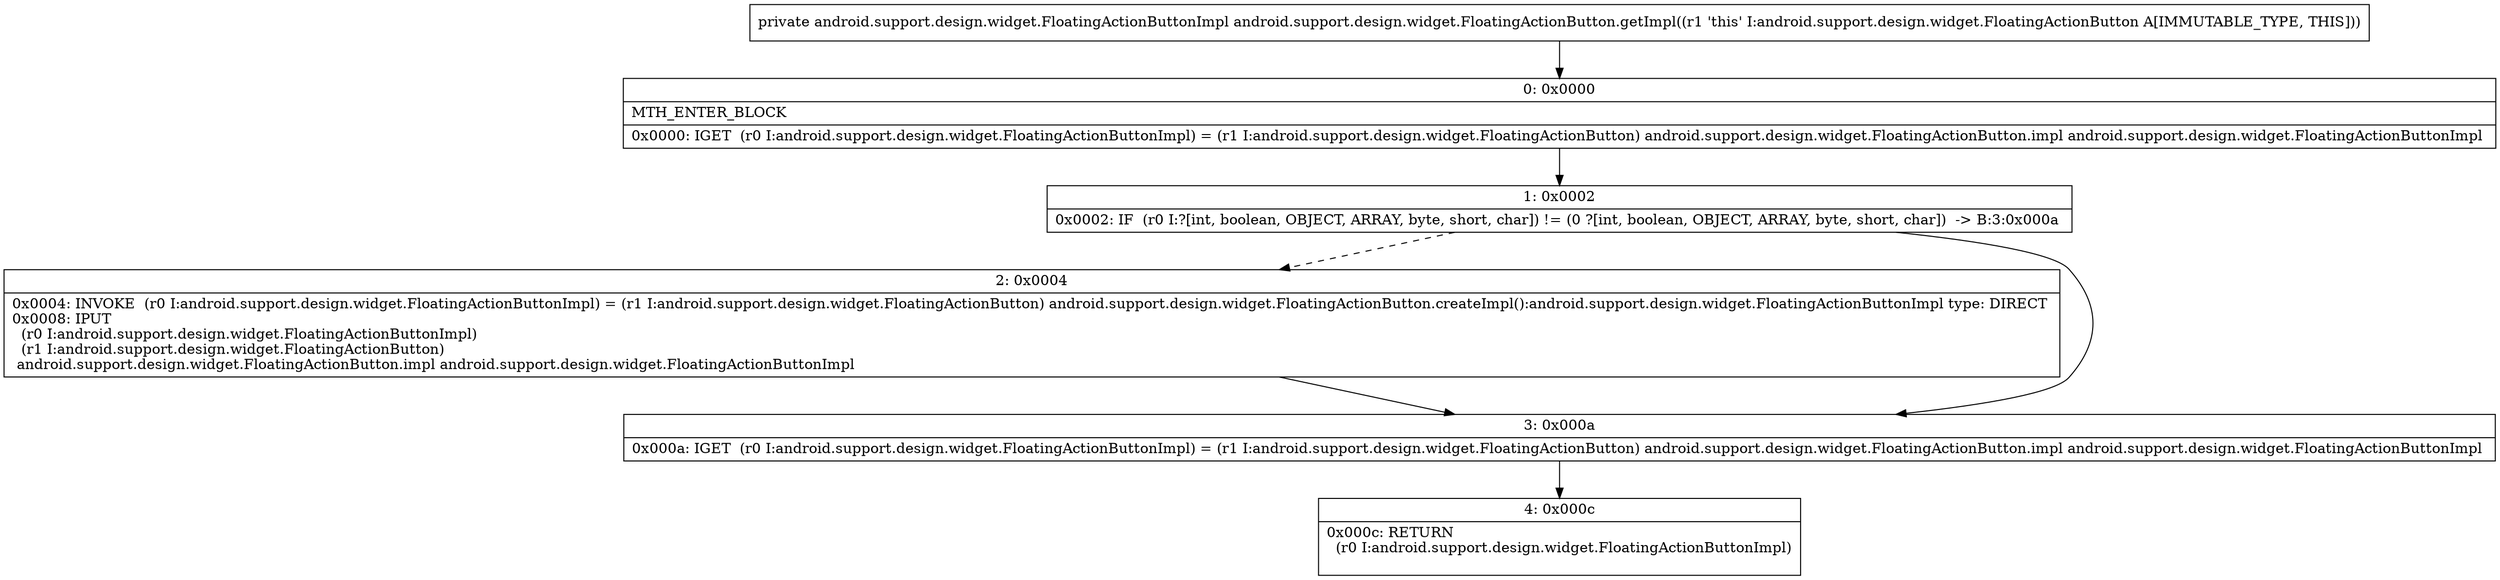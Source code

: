 digraph "CFG forandroid.support.design.widget.FloatingActionButton.getImpl()Landroid\/support\/design\/widget\/FloatingActionButtonImpl;" {
Node_0 [shape=record,label="{0\:\ 0x0000|MTH_ENTER_BLOCK\l|0x0000: IGET  (r0 I:android.support.design.widget.FloatingActionButtonImpl) = (r1 I:android.support.design.widget.FloatingActionButton) android.support.design.widget.FloatingActionButton.impl android.support.design.widget.FloatingActionButtonImpl \l}"];
Node_1 [shape=record,label="{1\:\ 0x0002|0x0002: IF  (r0 I:?[int, boolean, OBJECT, ARRAY, byte, short, char]) != (0 ?[int, boolean, OBJECT, ARRAY, byte, short, char])  \-\> B:3:0x000a \l}"];
Node_2 [shape=record,label="{2\:\ 0x0004|0x0004: INVOKE  (r0 I:android.support.design.widget.FloatingActionButtonImpl) = (r1 I:android.support.design.widget.FloatingActionButton) android.support.design.widget.FloatingActionButton.createImpl():android.support.design.widget.FloatingActionButtonImpl type: DIRECT \l0x0008: IPUT  \l  (r0 I:android.support.design.widget.FloatingActionButtonImpl)\l  (r1 I:android.support.design.widget.FloatingActionButton)\l android.support.design.widget.FloatingActionButton.impl android.support.design.widget.FloatingActionButtonImpl \l}"];
Node_3 [shape=record,label="{3\:\ 0x000a|0x000a: IGET  (r0 I:android.support.design.widget.FloatingActionButtonImpl) = (r1 I:android.support.design.widget.FloatingActionButton) android.support.design.widget.FloatingActionButton.impl android.support.design.widget.FloatingActionButtonImpl \l}"];
Node_4 [shape=record,label="{4\:\ 0x000c|0x000c: RETURN  \l  (r0 I:android.support.design.widget.FloatingActionButtonImpl)\l \l}"];
MethodNode[shape=record,label="{private android.support.design.widget.FloatingActionButtonImpl android.support.design.widget.FloatingActionButton.getImpl((r1 'this' I:android.support.design.widget.FloatingActionButton A[IMMUTABLE_TYPE, THIS])) }"];
MethodNode -> Node_0;
Node_0 -> Node_1;
Node_1 -> Node_2[style=dashed];
Node_1 -> Node_3;
Node_2 -> Node_3;
Node_3 -> Node_4;
}

